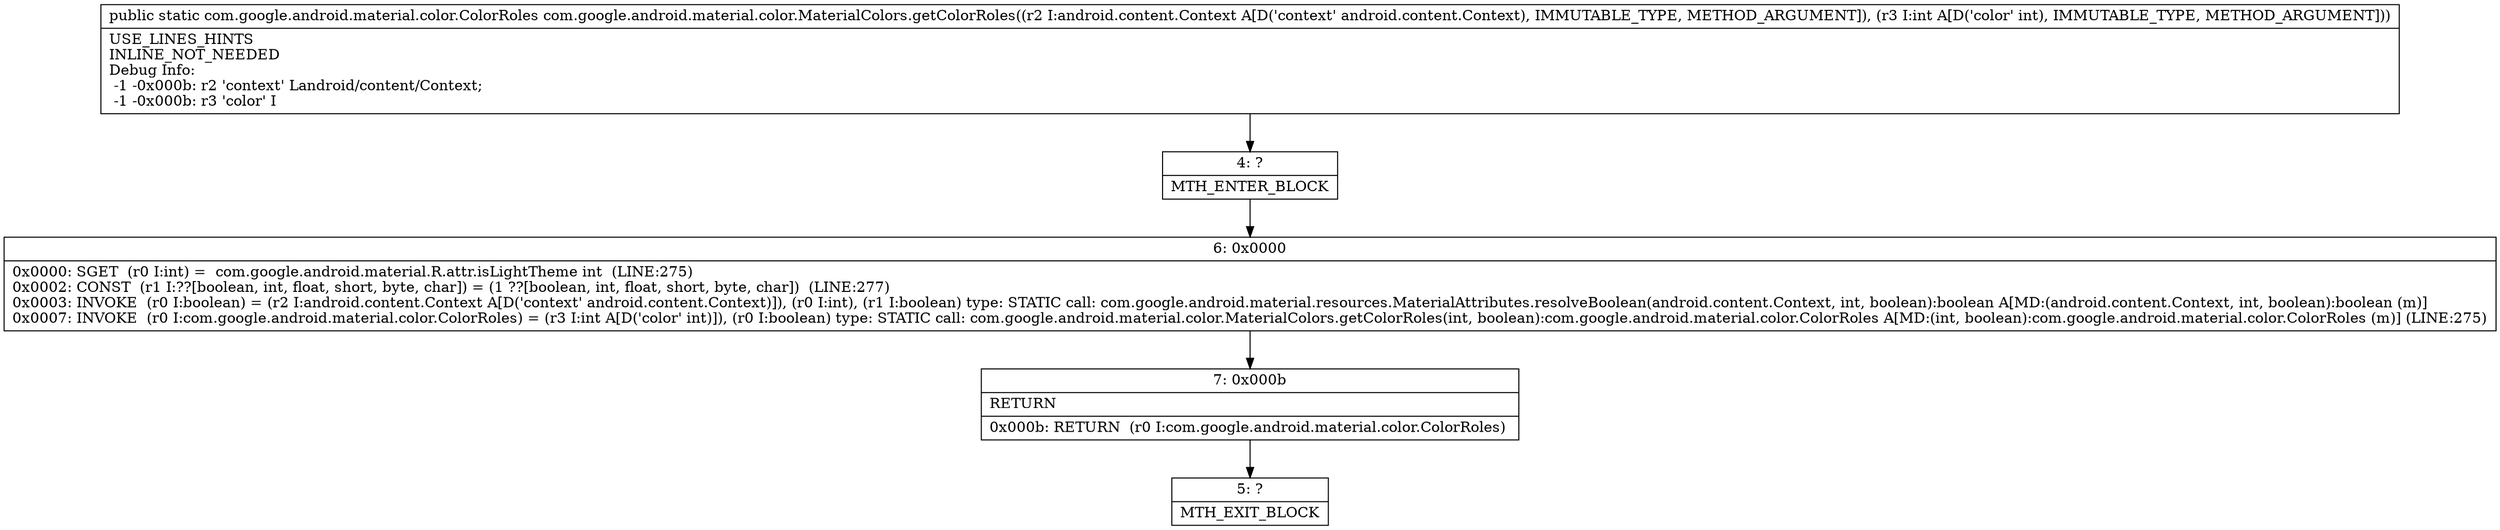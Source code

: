 digraph "CFG forcom.google.android.material.color.MaterialColors.getColorRoles(Landroid\/content\/Context;I)Lcom\/google\/android\/material\/color\/ColorRoles;" {
Node_4 [shape=record,label="{4\:\ ?|MTH_ENTER_BLOCK\l}"];
Node_6 [shape=record,label="{6\:\ 0x0000|0x0000: SGET  (r0 I:int) =  com.google.android.material.R.attr.isLightTheme int  (LINE:275)\l0x0002: CONST  (r1 I:??[boolean, int, float, short, byte, char]) = (1 ??[boolean, int, float, short, byte, char])  (LINE:277)\l0x0003: INVOKE  (r0 I:boolean) = (r2 I:android.content.Context A[D('context' android.content.Context)]), (r0 I:int), (r1 I:boolean) type: STATIC call: com.google.android.material.resources.MaterialAttributes.resolveBoolean(android.content.Context, int, boolean):boolean A[MD:(android.content.Context, int, boolean):boolean (m)]\l0x0007: INVOKE  (r0 I:com.google.android.material.color.ColorRoles) = (r3 I:int A[D('color' int)]), (r0 I:boolean) type: STATIC call: com.google.android.material.color.MaterialColors.getColorRoles(int, boolean):com.google.android.material.color.ColorRoles A[MD:(int, boolean):com.google.android.material.color.ColorRoles (m)] (LINE:275)\l}"];
Node_7 [shape=record,label="{7\:\ 0x000b|RETURN\l|0x000b: RETURN  (r0 I:com.google.android.material.color.ColorRoles) \l}"];
Node_5 [shape=record,label="{5\:\ ?|MTH_EXIT_BLOCK\l}"];
MethodNode[shape=record,label="{public static com.google.android.material.color.ColorRoles com.google.android.material.color.MaterialColors.getColorRoles((r2 I:android.content.Context A[D('context' android.content.Context), IMMUTABLE_TYPE, METHOD_ARGUMENT]), (r3 I:int A[D('color' int), IMMUTABLE_TYPE, METHOD_ARGUMENT]))  | USE_LINES_HINTS\lINLINE_NOT_NEEDED\lDebug Info:\l  \-1 \-0x000b: r2 'context' Landroid\/content\/Context;\l  \-1 \-0x000b: r3 'color' I\l}"];
MethodNode -> Node_4;Node_4 -> Node_6;
Node_6 -> Node_7;
Node_7 -> Node_5;
}

